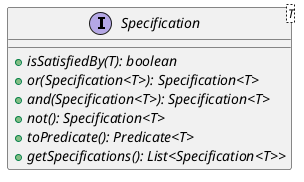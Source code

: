 @startuml

    interface Specification<T> {
        {abstract} +isSatisfiedBy(T): boolean
        {abstract} +or(Specification<T>): Specification<T>
        {abstract} +and(Specification<T>): Specification<T>
        {abstract} +not(): Specification<T>
        {abstract} +toPredicate(): Predicate<T>
        {abstract} +getSpecifications(): List<Specification<T>>
    }

@enduml
